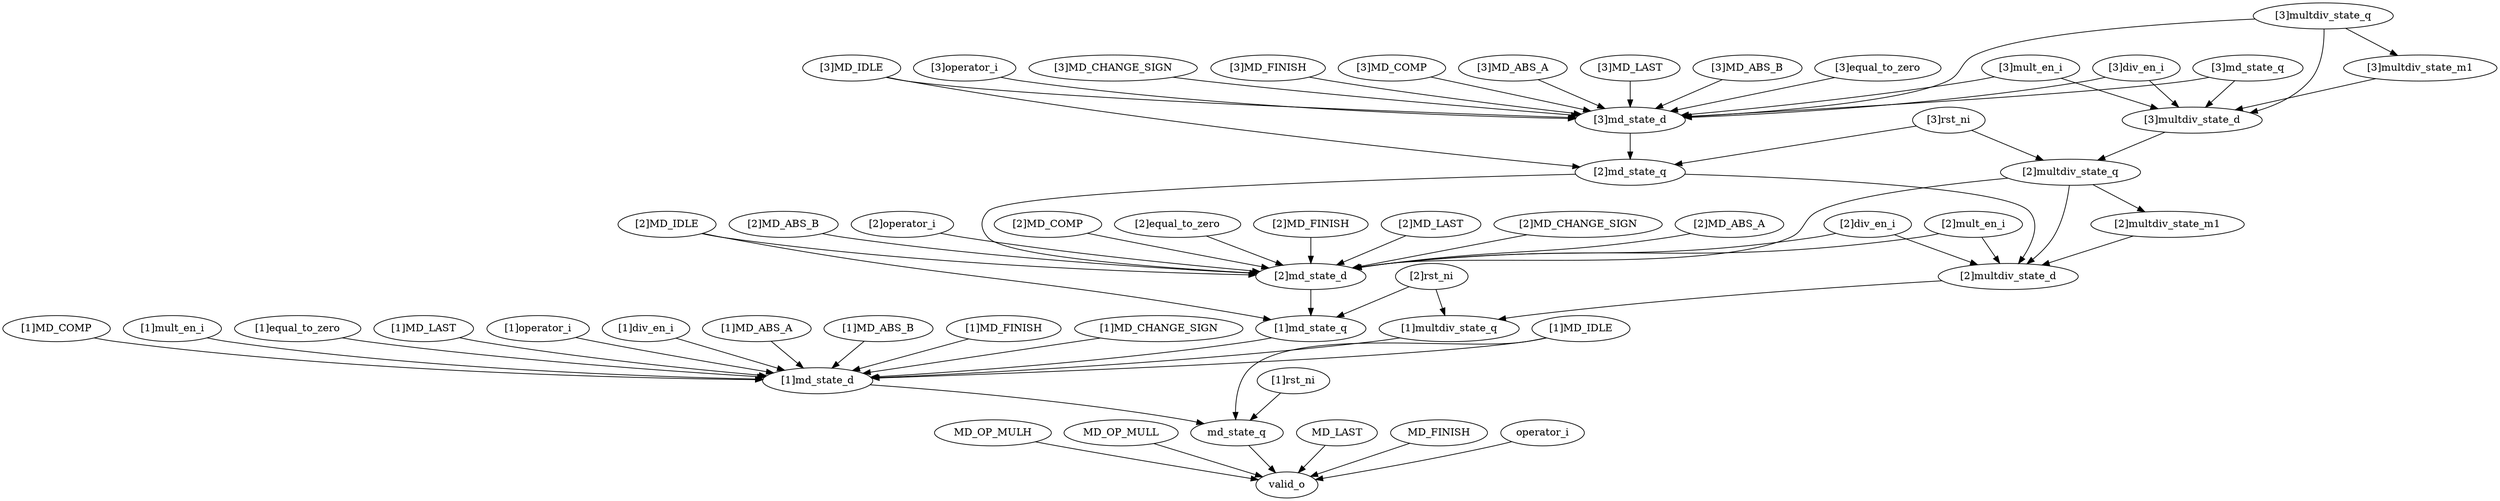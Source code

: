 strict digraph "" {
	"[3]MD_LAST"	 [complexity=24,
		importance=1.30066841179,
		rank=0.054194517158];
	"[3]md_state_d"	 [complexity=20,
		importance=1.29010046308,
		rank=0.0645050231539];
	"[3]MD_LAST" -> "[3]md_state_d";
	"[1]MD_CHANGE_SIGN"	 [complexity=15,
		importance=0.2655794617,
		rank=0.0177052974467];
	"[1]md_state_d"	 [complexity=11,
		importance=0.127505756493,
		rank=0.0115914324084];
	"[1]MD_CHANGE_SIGN" -> "[1]md_state_d";
	"[3]MD_ABS_B"	 [complexity=22,
		importance=1.30066841179,
		rank=0.0591212914451];
	"[3]MD_ABS_B" -> "[3]md_state_d";
	"[3]div_en_i"	 [complexity=25,
		importance=1.58551269311,
		rank=0.0634205077243];
	"[3]div_en_i" -> "[3]md_state_d";
	"[3]multdiv_state_d"	 [complexity=23,
		importance=0.224992106342,
		rank=0.00978226549312];
	"[3]div_en_i" -> "[3]multdiv_state_d";
	"[2]md_state_q"	 [complexity=18,
		importance=1.23006380077,
		rank=0.0683368778207];
	"[2]md_state_d"	 [complexity=16,
		importance=2.39792877137,
		rank=0.14987054821];
	"[2]md_state_q" -> "[2]md_state_d";
	"[2]multdiv_state_d"	 [complexity=17,
		importance=0.169610758369,
		rank=0.00997710343346];
	"[2]md_state_q" -> "[2]multdiv_state_d";
	"[2]MD_LAST"	 [complexity=20,
		importance=2.40849672008,
		rank=0.120424836004];
	"[2]MD_LAST" -> "[2]md_state_d";
	MD_OP_MULH	 [complexity=9,
		importance=0.0352485507106,
		rank=0.00391650563452];
	valid_o	 [complexity=0,
		importance=0.0246806019966,
		rank=0.0];
	MD_OP_MULH -> valid_o;
	MD_OP_MULL	 [complexity=9,
		importance=0.0352485507106,
		rank=0.00391650563452];
	MD_OP_MULL -> valid_o;
	"[2]mult_en_i"	 [complexity=19,
		importance=1.1978432573,
		rank=0.063044381963];
	"[2]mult_en_i" -> "[2]md_state_d";
	"[2]mult_en_i" -> "[2]multdiv_state_d";
	"[2]MD_IDLE"	 [complexity=22,
		importance=7.20435426282,
		rank=0.32747064831];
	"[2]MD_IDLE" -> "[2]md_state_d";
	"[1]md_state_q"	 [complexity=14,
		importance=2.33789210906,
		rank=0.166992293504];
	"[2]MD_IDLE" -> "[1]md_state_q";
	"[3]MD_IDLE"	 [complexity=26,
		importance=3.88086933795,
		rank=0.149264205306];
	"[3]MD_IDLE" -> "[2]md_state_q";
	"[3]MD_IDLE" -> "[3]md_state_d";
	"[2]rst_ni"	 [complexity=16,
		importance=0.308914444516,
		rank=0.0193071527822];
	"[1]multdiv_state_q"	 [complexity=15,
		importance=0.149173247901,
		rank=0.00994488319339];
	"[2]rst_ni" -> "[1]multdiv_state_q";
	"[2]rst_ni" -> "[1]md_state_q";
	"[1]MD_COMP"	 [complexity=21,
		importance=0.520590974686,
		rank=0.0247900464136];
	"[1]MD_COMP" -> "[1]md_state_d";
	"[1]mult_en_i"	 [complexity=13,
		importance=2.17816580909,
		rank=0.167551216084];
	"[1]mult_en_i" -> "[1]md_state_d";
	"[2]md_state_d" -> "[1]md_state_q";
	"[2]MD_CHANGE_SIGN"	 [complexity=20,
		importance=4.80642549145,
		rank=0.240321274573];
	"[2]MD_CHANGE_SIGN" -> "[2]md_state_d";
	md_state_q	 [complexity=9,
		importance=0.067469094187,
		rank=0.00749656602077];
	md_state_q -> valid_o;
	"[3]equal_to_zero"	 [complexity=28,
		importance=2.59076887487,
		rank=0.0925274598168];
	"[3]equal_to_zero" -> "[3]md_state_d";
	"[2]MD_ABS_A"	 [complexity=24,
		importance=4.80642549145,
		rank=0.20026772881];
	"[2]MD_ABS_A" -> "[2]md_state_d";
	"[2]MD_ABS_B"	 [complexity=18,
		importance=2.40849672008,
		rank=0.133805373338];
	"[2]MD_ABS_B" -> "[2]md_state_d";
	"[1]MD_IDLE"	 [complexity=17,
		importance=0.393085218193,
		rank=0.0231226598937];
	"[1]MD_IDLE" -> md_state_q;
	"[1]MD_IDLE" -> "[1]md_state_d";
	"[1]equal_to_zero"	 [complexity=19,
		importance=0.2655794617,
		rank=0.0139778664053];
	"[1]equal_to_zero" -> "[1]md_state_d";
	"[3]multdiv_state_q"	 [complexity=27,
		importance=0.259935943847,
		rank=0.00962725717951];
	"[3]multdiv_state_q" -> "[3]md_state_d";
	"[3]multdiv_state_m1"	 [complexity=25,
		importance=0.238268452439,
		rank=0.00953073809755];
	"[3]multdiv_state_q" -> "[3]multdiv_state_m1";
	"[3]multdiv_state_q" -> "[3]multdiv_state_d";
	"[3]md_state_q"	 [complexity=24,
		importance=1.61773323658,
		rank=0.0674055515243];
	"[3]md_state_q" -> "[3]md_state_d";
	"[3]md_state_q" -> "[3]multdiv_state_d";
	"[2]multdiv_state_q"	 [complexity=21,
		importance=0.204554595874,
		rank=0.00974069504161];
	"[2]multdiv_state_q" -> "[2]md_state_d";
	"[2]multdiv_state_q" -> "[2]multdiv_state_d";
	"[2]multdiv_state_m1"	 [complexity=19,
		importance=0.182887104466,
		rank=0.00962563707715];
	"[2]multdiv_state_q" -> "[2]multdiv_state_m1";
	"[3]operator_i"	 [complexity=22,
		importance=10.3313716533,
		rank=0.469607802425];
	"[3]operator_i" -> "[3]md_state_d";
	"[2]div_en_i"	 [complexity=19,
		importance=1.1978432573,
		rank=0.063044381963];
	"[2]div_en_i" -> "[2]md_state_d";
	"[2]div_en_i" -> "[2]multdiv_state_d";
	"[3]MD_CHANGE_SIGN"	 [complexity=24,
		importance=2.59076887487,
		rank=0.10794870312];
	"[3]MD_CHANGE_SIGN" -> "[3]md_state_d";
	"[1]rst_ni"	 [complexity=10,
		importance=0.145506137088,
		rank=0.0145506137088];
	"[1]rst_ni" -> md_state_q;
	"[3]md_state_d" -> "[2]md_state_q";
	"[1]MD_LAST"	 [complexity=15,
		importance=0.138073705207,
		rank=0.00920491368046];
	"[1]MD_LAST" -> "[1]md_state_d";
	"[1]operator_i"	 [complexity=13,
		importance=1.03061400066,
		rank=0.0792780000505];
	"[1]operator_i" -> "[1]md_state_d";
	MD_LAST	 [complexity=9,
		importance=0.0352485507106,
		rank=0.00391650563452];
	MD_LAST -> valid_o;
	MD_FINISH	 [complexity=9,
		importance=0.0352485507106,
		rank=0.00391650563452];
	MD_FINISH -> valid_o;
	"[2]multdiv_state_d" -> "[1]multdiv_state_q";
	"[3]MD_FINISH"	 [complexity=30,
		importance=3.88086933795,
		rank=0.129362311265];
	"[3]MD_FINISH" -> "[3]md_state_d";
	"[2]multdiv_state_m1" -> "[2]multdiv_state_d";
	"[3]multdiv_state_m1" -> "[3]multdiv_state_d";
	"[1]div_en_i"	 [complexity=13,
		importance=2.17816580909,
		rank=0.167551216084];
	"[1]div_en_i" -> "[1]md_state_d";
	"[3]MD_COMP"	 [complexity=30,
		importance=5.17096980103,
		rank=0.172365660034];
	"[3]MD_COMP" -> "[3]md_state_d";
	"[2]operator_i"	 [complexity=18,
		importance=19.1939981197,
		rank=1.06633322887];
	"[2]operator_i" -> "[2]md_state_d";
	"[3]MD_ABS_A"	 [complexity=28,
		importance=2.59076887487,
		rank=0.0925274598168];
	"[3]MD_ABS_A" -> "[3]md_state_d";
	"[1]multdiv_state_q" -> "[1]md_state_d";
	"[2]MD_COMP"	 [complexity=26,
		importance=9.60228303419,
		rank=0.369318578238];
	"[2]MD_COMP" -> "[2]md_state_d";
	"[3]multdiv_state_d" -> "[2]multdiv_state_q";
	"[1]md_state_d" -> md_state_q;
	"[2]equal_to_zero"	 [complexity=24,
		importance=4.80642549145,
		rank=0.20026772881];
	"[2]equal_to_zero" -> "[2]md_state_d";
	"[1]MD_ABS_A"	 [complexity=19,
		importance=0.2655794617,
		rank=0.0139778664053];
	"[1]MD_ABS_A" -> "[1]md_state_d";
	operator_i	 [complexity=9,
		importance=0.0352485507106,
		rank=0.00391650563452];
	operator_i -> valid_o;
	"[1]MD_ABS_B"	 [complexity=13,
		importance=0.138073705207,
		rank=0.0106210542467];
	"[1]MD_ABS_B" -> "[1]md_state_d";
	"[1]MD_FINISH"	 [complexity=21,
		importance=0.393085218193,
		rank=0.0187183437235];
	"[1]MD_FINISH" -> "[1]md_state_d";
	"[2]MD_FINISH"	 [complexity=26,
		importance=7.20435426282,
		rank=0.27709054857];
	"[2]MD_FINISH" -> "[2]md_state_d";
	"[3]mult_en_i"	 [complexity=25,
		importance=1.58551269311,
		rank=0.0634205077243];
	"[3]mult_en_i" -> "[3]md_state_d";
	"[3]mult_en_i" -> "[3]multdiv_state_d";
	"[3]rst_ni"	 [complexity=22,
		importance=0.419677140462,
		rank=0.0190762336574];
	"[3]rst_ni" -> "[2]md_state_q";
	"[3]rst_ni" -> "[2]multdiv_state_q";
	"[1]md_state_q" -> "[1]md_state_d";
}
